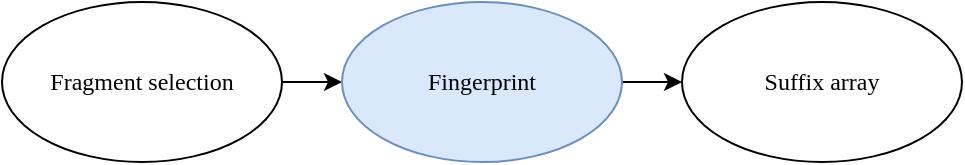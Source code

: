 <mxfile version="21.2.1" type="device">
  <diagram name="Page-1" id="0xaKvcrYNr95pNH14Osg">
    <mxGraphModel dx="2284" dy="969" grid="1" gridSize="10" guides="1" tooltips="1" connect="1" arrows="1" fold="1" page="1" pageScale="1" pageWidth="850" pageHeight="1100" math="0" shadow="0">
      <root>
        <mxCell id="0" />
        <mxCell id="1" parent="0" />
        <mxCell id="nkXtuYNd5NuE9keqcuQ0-2" value="" style="edgeStyle=orthogonalEdgeStyle;rounded=0;orthogonalLoop=1;jettySize=auto;html=1;fontFamily=Computer Modern;" parent="1" source="Im9fZA_TLzj1qI4OMQGq-3" target="nkXtuYNd5NuE9keqcuQ0-1" edge="1">
          <mxGeometry relative="1" as="geometry" />
        </mxCell>
        <mxCell id="Im9fZA_TLzj1qI4OMQGq-3" value="Fragment selection" style="ellipse;whiteSpace=wrap;html=1;fontFamily=Computer Modern;" parent="1" vertex="1">
          <mxGeometry x="-270" y="340" width="140" height="80" as="geometry" />
        </mxCell>
        <mxCell id="Im9fZA_TLzj1qI4OMQGq-5" value="Suffix array" style="ellipse;whiteSpace=wrap;html=1;fontFamily=Computer Modern;" parent="1" vertex="1">
          <mxGeometry x="70" y="340" width="140" height="80" as="geometry" />
        </mxCell>
        <mxCell id="nkXtuYNd5NuE9keqcuQ0-3" style="edgeStyle=orthogonalEdgeStyle;rounded=0;orthogonalLoop=1;jettySize=auto;html=1;exitX=1;exitY=0.5;exitDx=0;exitDy=0;fontFamily=Computer Modern;" parent="1" source="nkXtuYNd5NuE9keqcuQ0-1" target="Im9fZA_TLzj1qI4OMQGq-5" edge="1">
          <mxGeometry relative="1" as="geometry" />
        </mxCell>
        <mxCell id="nkXtuYNd5NuE9keqcuQ0-1" value="Fingerprint" style="ellipse;whiteSpace=wrap;html=1;fillColor=#dae8fc;strokeColor=#6c8ebf;fontFamily=Computer Modern;" parent="1" vertex="1">
          <mxGeometry x="-100" y="340" width="140" height="80" as="geometry" />
        </mxCell>
      </root>
    </mxGraphModel>
  </diagram>
</mxfile>
